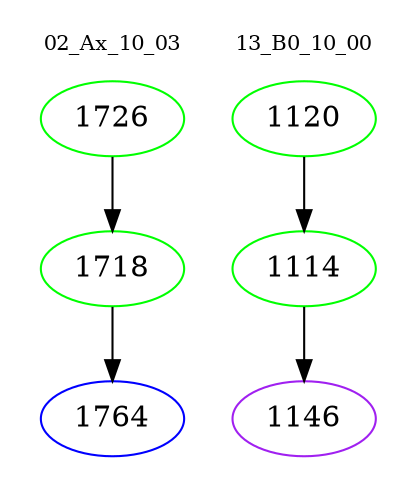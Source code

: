 digraph{
subgraph cluster_0 {
color = white
label = "02_Ax_10_03";
fontsize=10;
T0_1726 [label="1726", color="green"]
T0_1726 -> T0_1718 [color="black"]
T0_1718 [label="1718", color="green"]
T0_1718 -> T0_1764 [color="black"]
T0_1764 [label="1764", color="blue"]
}
subgraph cluster_1 {
color = white
label = "13_B0_10_00";
fontsize=10;
T1_1120 [label="1120", color="green"]
T1_1120 -> T1_1114 [color="black"]
T1_1114 [label="1114", color="green"]
T1_1114 -> T1_1146 [color="black"]
T1_1146 [label="1146", color="purple"]
}
}
